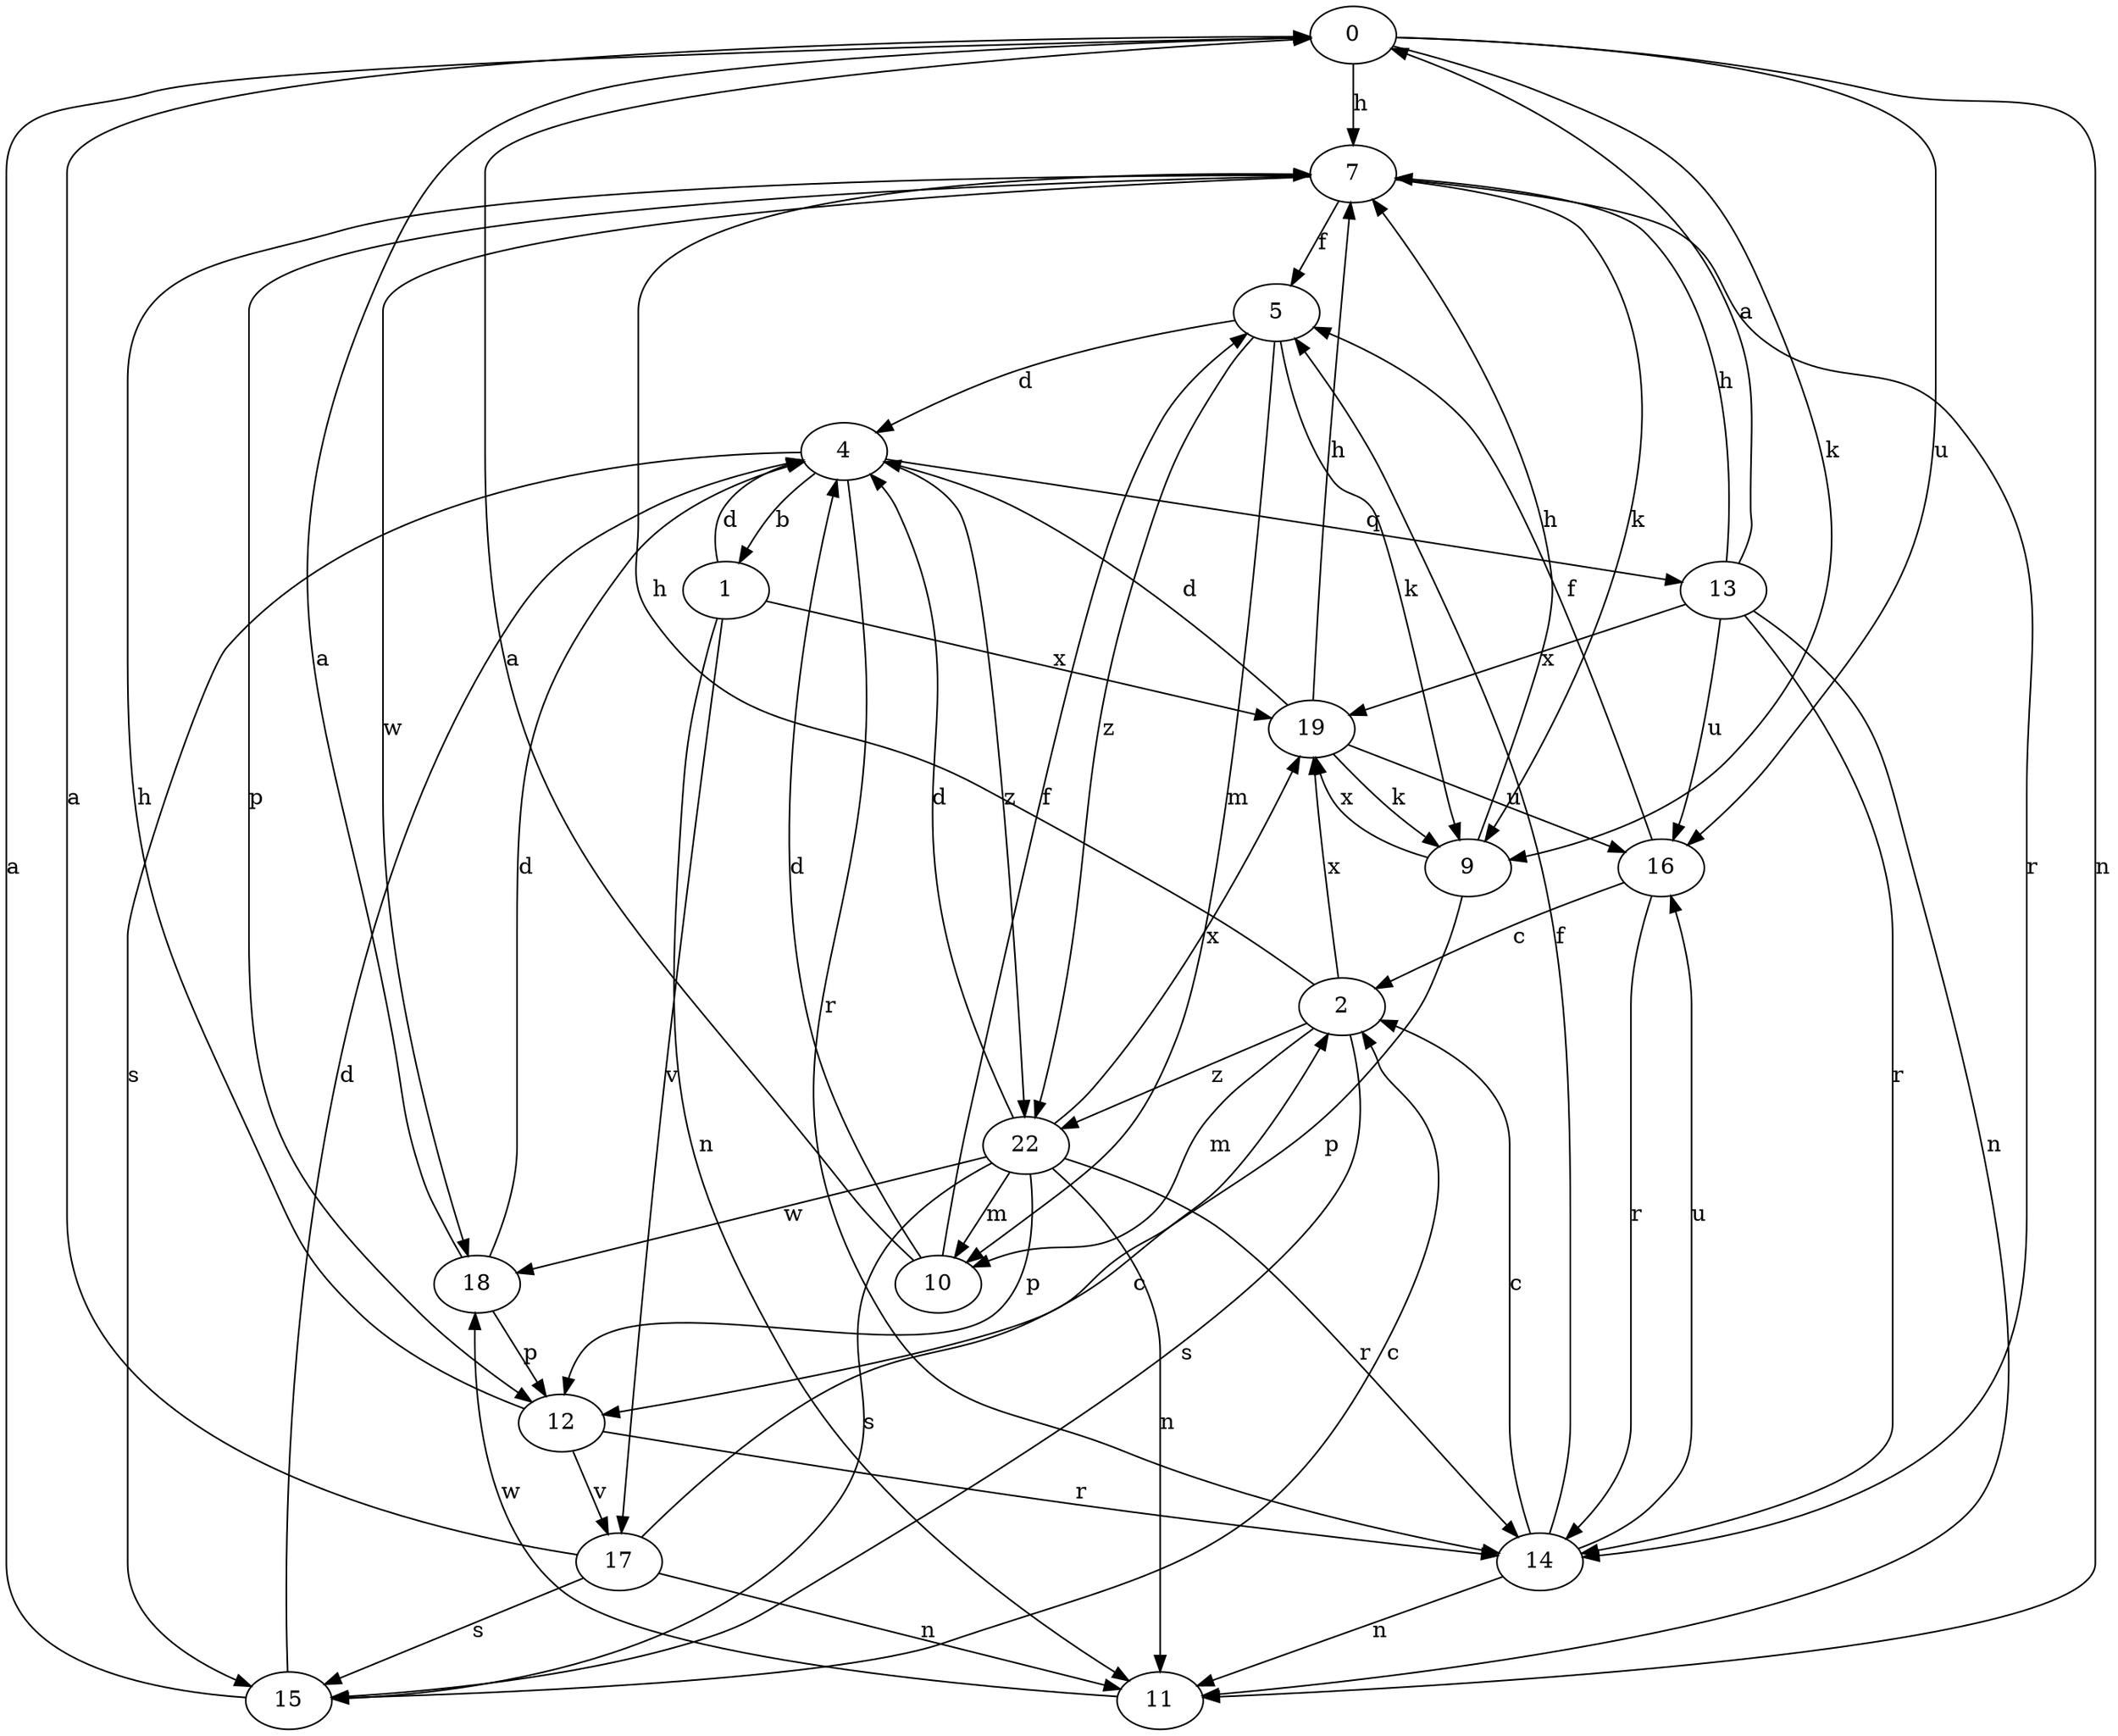 strict digraph  {
0;
1;
2;
4;
5;
7;
9;
10;
11;
12;
13;
14;
15;
16;
17;
18;
19;
22;
0 -> 7  [label=h];
0 -> 9  [label=k];
0 -> 11  [label=n];
0 -> 16  [label=u];
1 -> 4  [label=d];
1 -> 11  [label=n];
1 -> 17  [label=v];
1 -> 19  [label=x];
2 -> 7  [label=h];
2 -> 10  [label=m];
2 -> 15  [label=s];
2 -> 19  [label=x];
2 -> 22  [label=z];
4 -> 1  [label=b];
4 -> 13  [label=q];
4 -> 14  [label=r];
4 -> 15  [label=s];
4 -> 22  [label=z];
5 -> 4  [label=d];
5 -> 9  [label=k];
5 -> 10  [label=m];
5 -> 22  [label=z];
7 -> 5  [label=f];
7 -> 9  [label=k];
7 -> 12  [label=p];
7 -> 14  [label=r];
7 -> 18  [label=w];
9 -> 7  [label=h];
9 -> 12  [label=p];
9 -> 19  [label=x];
10 -> 0  [label=a];
10 -> 4  [label=d];
10 -> 5  [label=f];
11 -> 18  [label=w];
12 -> 7  [label=h];
12 -> 14  [label=r];
12 -> 17  [label=v];
13 -> 0  [label=a];
13 -> 7  [label=h];
13 -> 11  [label=n];
13 -> 14  [label=r];
13 -> 16  [label=u];
13 -> 19  [label=x];
14 -> 2  [label=c];
14 -> 5  [label=f];
14 -> 11  [label=n];
14 -> 16  [label=u];
15 -> 0  [label=a];
15 -> 2  [label=c];
15 -> 4  [label=d];
16 -> 2  [label=c];
16 -> 5  [label=f];
16 -> 14  [label=r];
17 -> 0  [label=a];
17 -> 2  [label=c];
17 -> 11  [label=n];
17 -> 15  [label=s];
18 -> 0  [label=a];
18 -> 4  [label=d];
18 -> 12  [label=p];
19 -> 4  [label=d];
19 -> 7  [label=h];
19 -> 9  [label=k];
19 -> 16  [label=u];
22 -> 4  [label=d];
22 -> 10  [label=m];
22 -> 11  [label=n];
22 -> 12  [label=p];
22 -> 14  [label=r];
22 -> 15  [label=s];
22 -> 18  [label=w];
22 -> 19  [label=x];
}
